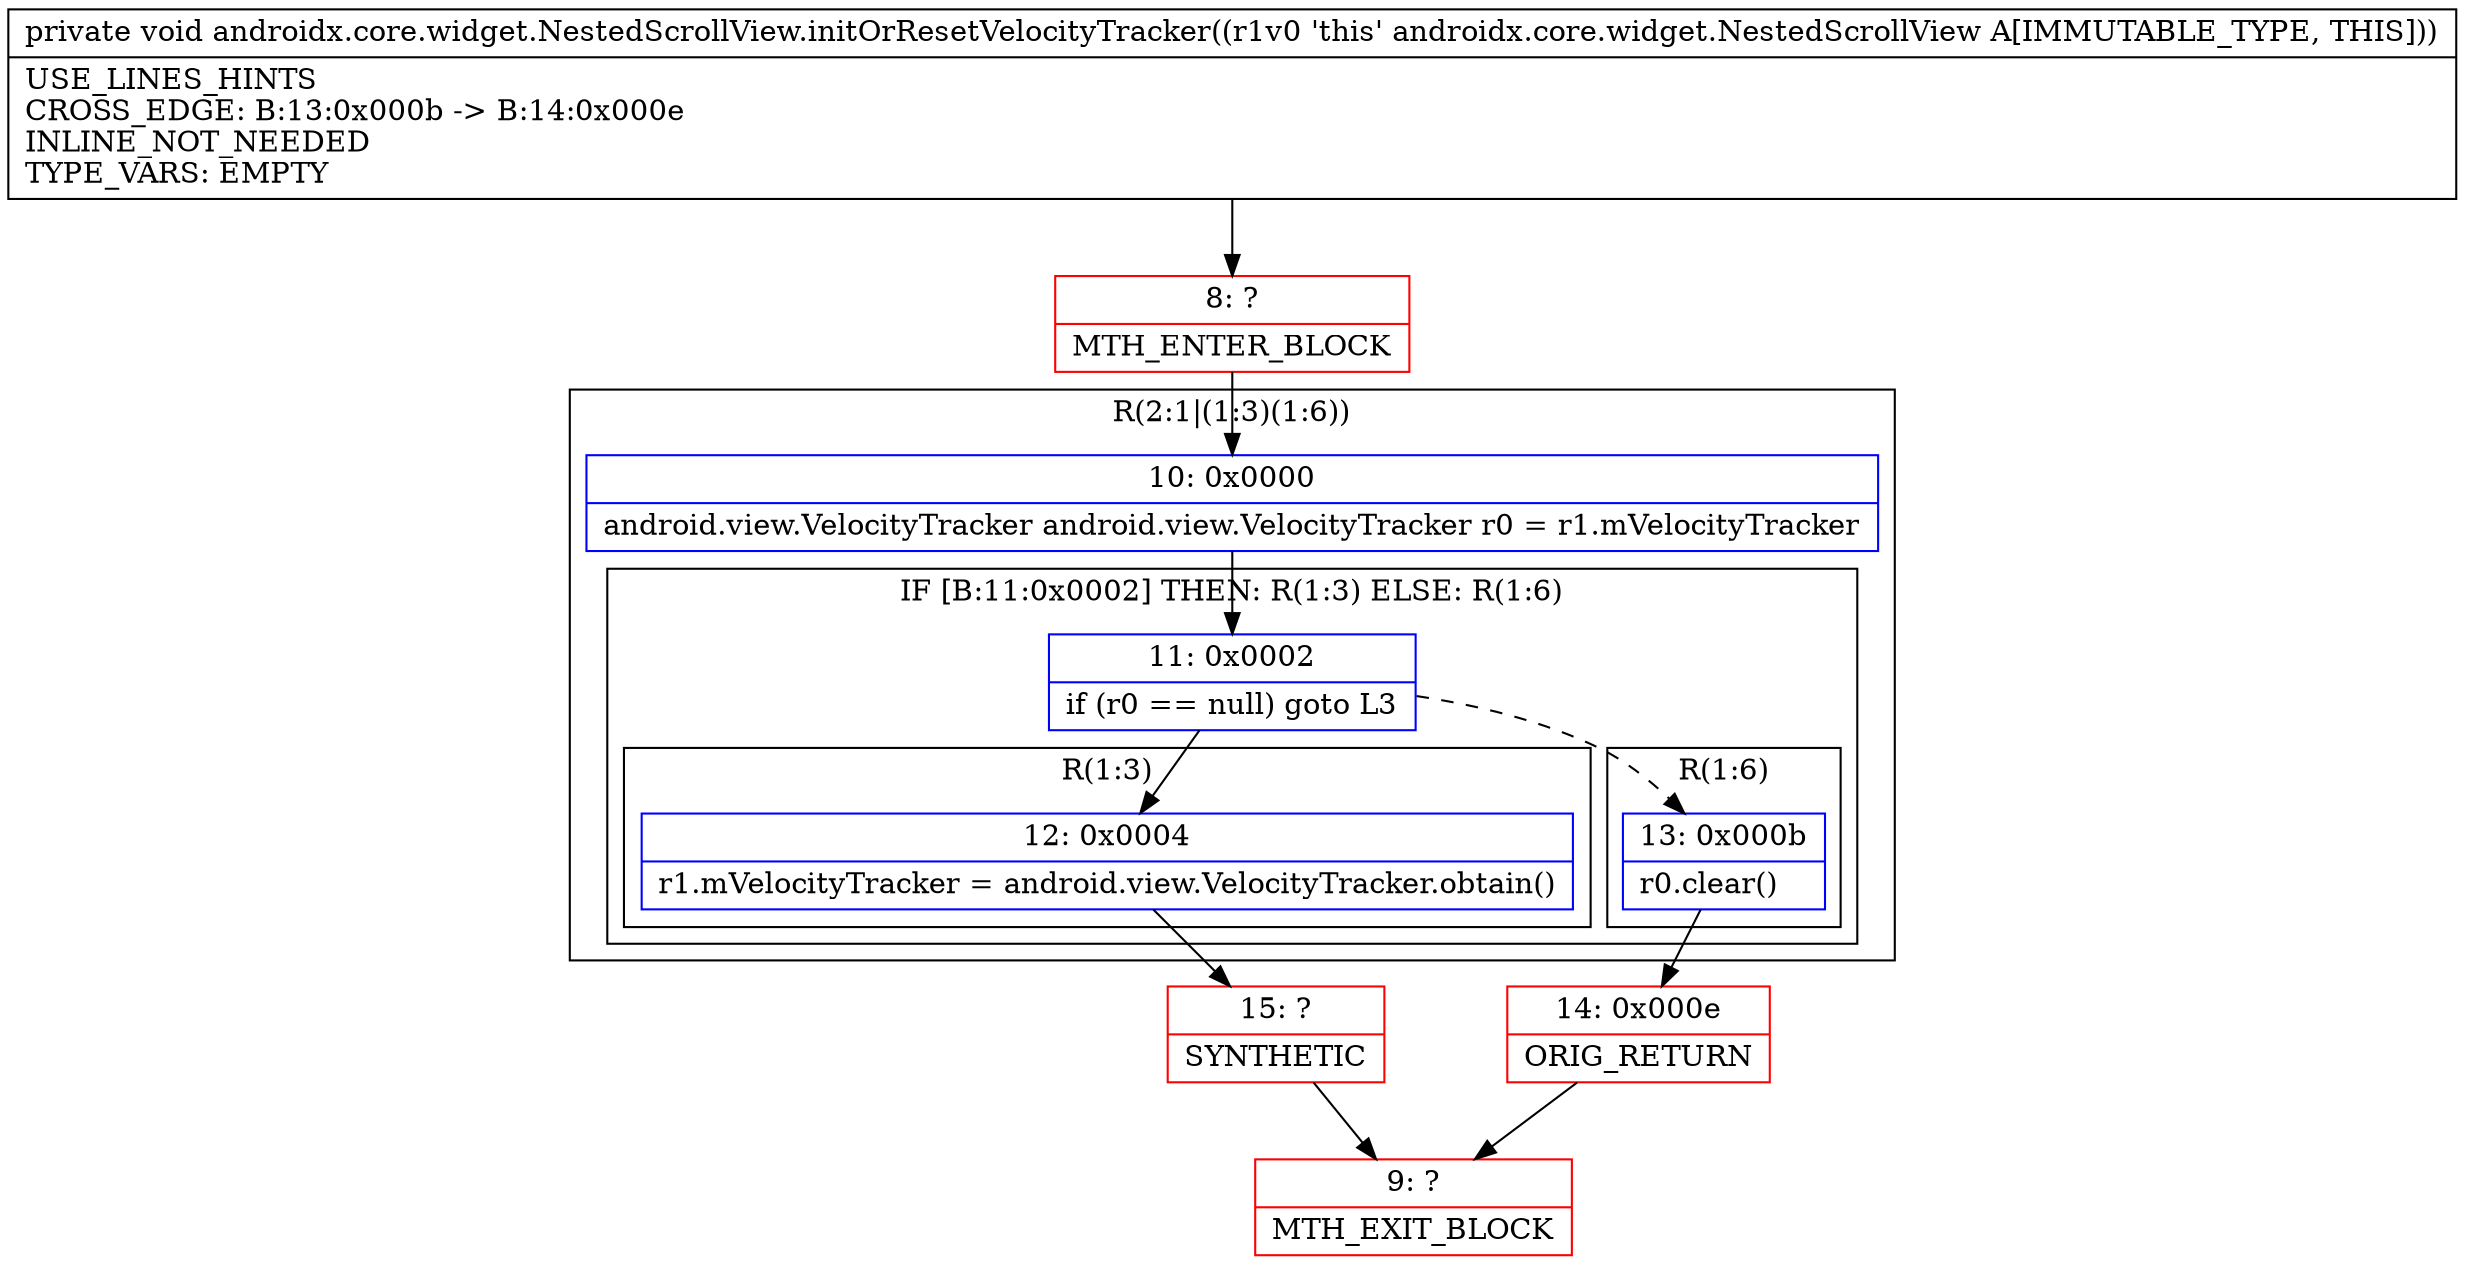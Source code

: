 digraph "CFG forandroidx.core.widget.NestedScrollView.initOrResetVelocityTracker()V" {
subgraph cluster_Region_96320542 {
label = "R(2:1|(1:3)(1:6))";
node [shape=record,color=blue];
Node_10 [shape=record,label="{10\:\ 0x0000|android.view.VelocityTracker android.view.VelocityTracker r0 = r1.mVelocityTracker\l}"];
subgraph cluster_IfRegion_414791661 {
label = "IF [B:11:0x0002] THEN: R(1:3) ELSE: R(1:6)";
node [shape=record,color=blue];
Node_11 [shape=record,label="{11\:\ 0x0002|if (r0 == null) goto L3\l}"];
subgraph cluster_Region_2021245116 {
label = "R(1:3)";
node [shape=record,color=blue];
Node_12 [shape=record,label="{12\:\ 0x0004|r1.mVelocityTracker = android.view.VelocityTracker.obtain()\l}"];
}
subgraph cluster_Region_819893289 {
label = "R(1:6)";
node [shape=record,color=blue];
Node_13 [shape=record,label="{13\:\ 0x000b|r0.clear()\l}"];
}
}
}
Node_8 [shape=record,color=red,label="{8\:\ ?|MTH_ENTER_BLOCK\l}"];
Node_15 [shape=record,color=red,label="{15\:\ ?|SYNTHETIC\l}"];
Node_9 [shape=record,color=red,label="{9\:\ ?|MTH_EXIT_BLOCK\l}"];
Node_14 [shape=record,color=red,label="{14\:\ 0x000e|ORIG_RETURN\l}"];
MethodNode[shape=record,label="{private void androidx.core.widget.NestedScrollView.initOrResetVelocityTracker((r1v0 'this' androidx.core.widget.NestedScrollView A[IMMUTABLE_TYPE, THIS]))  | USE_LINES_HINTS\lCROSS_EDGE: B:13:0x000b \-\> B:14:0x000e\lINLINE_NOT_NEEDED\lTYPE_VARS: EMPTY\l}"];
MethodNode -> Node_8;Node_10 -> Node_11;
Node_11 -> Node_12;
Node_11 -> Node_13[style=dashed];
Node_12 -> Node_15;
Node_13 -> Node_14;
Node_8 -> Node_10;
Node_15 -> Node_9;
Node_14 -> Node_9;
}

